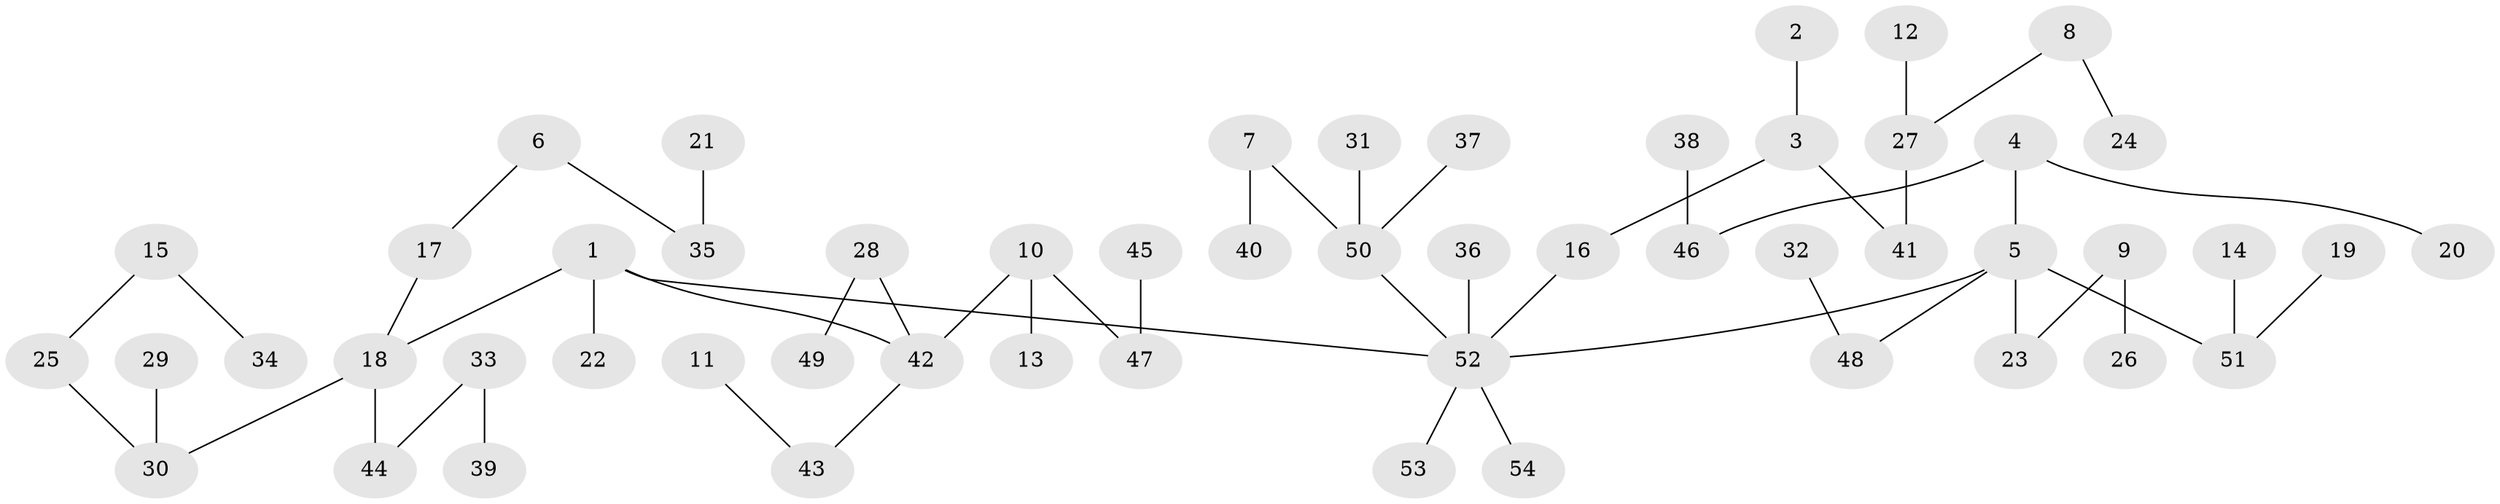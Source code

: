 // original degree distribution, {9: 0.009259259259259259, 5: 0.027777777777777776, 3: 0.14814814814814814, 4: 0.05555555555555555, 6: 0.018518518518518517, 2: 0.24074074074074073, 1: 0.5}
// Generated by graph-tools (version 1.1) at 2025/37/03/04/25 23:37:25]
// undirected, 54 vertices, 53 edges
graph export_dot {
  node [color=gray90,style=filled];
  1;
  2;
  3;
  4;
  5;
  6;
  7;
  8;
  9;
  10;
  11;
  12;
  13;
  14;
  15;
  16;
  17;
  18;
  19;
  20;
  21;
  22;
  23;
  24;
  25;
  26;
  27;
  28;
  29;
  30;
  31;
  32;
  33;
  34;
  35;
  36;
  37;
  38;
  39;
  40;
  41;
  42;
  43;
  44;
  45;
  46;
  47;
  48;
  49;
  50;
  51;
  52;
  53;
  54;
  1 -- 18 [weight=1.0];
  1 -- 22 [weight=1.0];
  1 -- 42 [weight=1.0];
  1 -- 52 [weight=1.0];
  2 -- 3 [weight=1.0];
  3 -- 16 [weight=1.0];
  3 -- 41 [weight=1.0];
  4 -- 5 [weight=1.0];
  4 -- 20 [weight=1.0];
  4 -- 46 [weight=1.0];
  5 -- 23 [weight=1.0];
  5 -- 48 [weight=1.0];
  5 -- 51 [weight=1.0];
  5 -- 52 [weight=1.0];
  6 -- 17 [weight=1.0];
  6 -- 35 [weight=1.0];
  7 -- 40 [weight=1.0];
  7 -- 50 [weight=1.0];
  8 -- 24 [weight=1.0];
  8 -- 27 [weight=1.0];
  9 -- 23 [weight=1.0];
  9 -- 26 [weight=1.0];
  10 -- 13 [weight=1.0];
  10 -- 42 [weight=1.0];
  10 -- 47 [weight=1.0];
  11 -- 43 [weight=1.0];
  12 -- 27 [weight=1.0];
  14 -- 51 [weight=1.0];
  15 -- 25 [weight=1.0];
  15 -- 34 [weight=1.0];
  16 -- 52 [weight=1.0];
  17 -- 18 [weight=1.0];
  18 -- 30 [weight=1.0];
  18 -- 44 [weight=1.0];
  19 -- 51 [weight=1.0];
  21 -- 35 [weight=1.0];
  25 -- 30 [weight=1.0];
  27 -- 41 [weight=1.0];
  28 -- 42 [weight=1.0];
  28 -- 49 [weight=1.0];
  29 -- 30 [weight=1.0];
  31 -- 50 [weight=1.0];
  32 -- 48 [weight=1.0];
  33 -- 39 [weight=1.0];
  33 -- 44 [weight=1.0];
  36 -- 52 [weight=1.0];
  37 -- 50 [weight=1.0];
  38 -- 46 [weight=1.0];
  42 -- 43 [weight=1.0];
  45 -- 47 [weight=1.0];
  50 -- 52 [weight=1.0];
  52 -- 53 [weight=1.0];
  52 -- 54 [weight=1.0];
}
